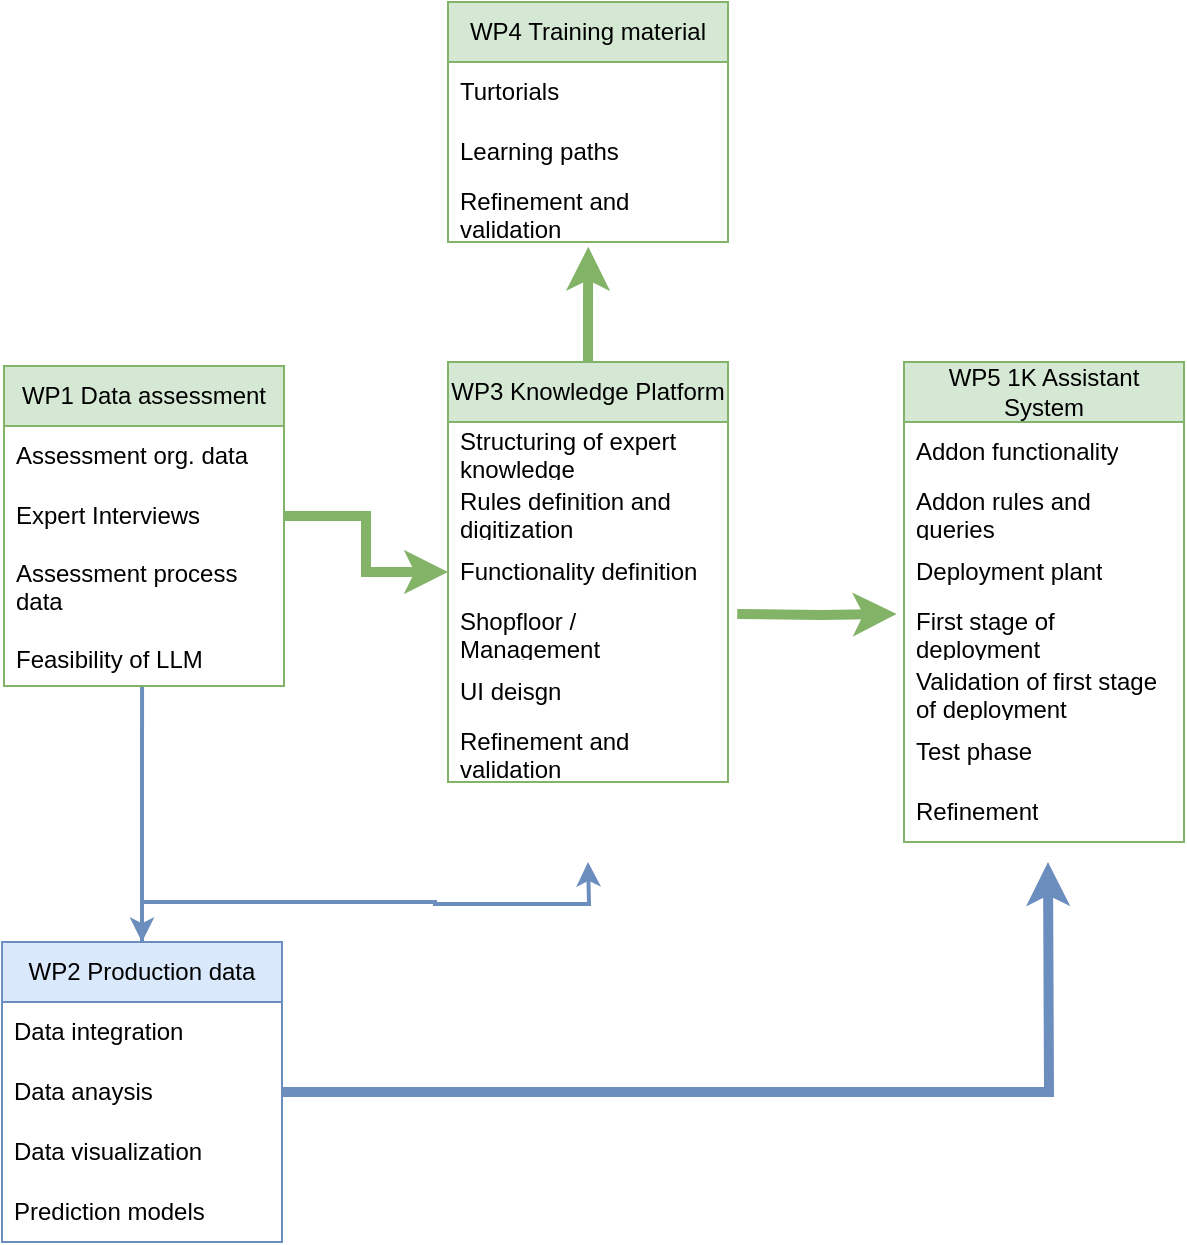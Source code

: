 <mxfile version="21.6.6" type="github">
  <diagram name="Seite-1" id="NLviwZArhk9H0bMJ9Qby">
    <mxGraphModel dx="1744" dy="990" grid="1" gridSize="10" guides="1" tooltips="1" connect="1" arrows="1" fold="1" page="1" pageScale="1" pageWidth="1169" pageHeight="827" math="0" shadow="0">
      <root>
        <mxCell id="0" />
        <mxCell id="1" parent="0" />
        <mxCell id="QSvsyt5XVw0lKaXECwNc-2" value="WP1 Data assessment" style="swimlane;fontStyle=0;childLayout=stackLayout;horizontal=1;startSize=30;horizontalStack=0;resizeParent=1;resizeParentMax=0;resizeLast=0;collapsible=1;marginBottom=0;whiteSpace=wrap;html=1;fillColor=#d5e8d4;strokeColor=#82b366;" parent="1" vertex="1">
          <mxGeometry x="138" y="232" width="140" height="160" as="geometry" />
        </mxCell>
        <mxCell id="QSvsyt5XVw0lKaXECwNc-3" value="Assessment org. data" style="text;strokeColor=none;fillColor=none;align=left;verticalAlign=middle;spacingLeft=4;spacingRight=4;overflow=hidden;points=[[0,0.5],[1,0.5]];portConstraint=eastwest;rotatable=0;whiteSpace=wrap;html=1;" parent="QSvsyt5XVw0lKaXECwNc-2" vertex="1">
          <mxGeometry y="30" width="140" height="30" as="geometry" />
        </mxCell>
        <mxCell id="QSvsyt5XVw0lKaXECwNc-4" value="Expert Interviews" style="text;strokeColor=none;fillColor=none;align=left;verticalAlign=middle;spacingLeft=4;spacingRight=4;overflow=hidden;points=[[0,0.5],[1,0.5]];portConstraint=eastwest;rotatable=0;whiteSpace=wrap;html=1;" parent="QSvsyt5XVw0lKaXECwNc-2" vertex="1">
          <mxGeometry y="60" width="140" height="30" as="geometry" />
        </mxCell>
        <mxCell id="QSvsyt5XVw0lKaXECwNc-5" value="Assessment process data&lt;br&gt;&lt;br&gt;Feasibility of LLM" style="text;strokeColor=none;fillColor=none;align=left;verticalAlign=middle;spacingLeft=4;spacingRight=4;overflow=hidden;points=[[0,0.5],[1,0.5]];portConstraint=eastwest;rotatable=0;whiteSpace=wrap;html=1;" parent="QSvsyt5XVw0lKaXECwNc-2" vertex="1">
          <mxGeometry y="90" width="140" height="70" as="geometry" />
        </mxCell>
        <mxCell id="QSvsyt5XVw0lKaXECwNc-8" value="WP2 Production data" style="swimlane;fontStyle=0;childLayout=stackLayout;horizontal=1;startSize=30;horizontalStack=0;resizeParent=1;resizeParentMax=0;resizeLast=0;collapsible=1;marginBottom=0;whiteSpace=wrap;html=1;fillColor=#dae8fc;strokeColor=#6c8ebf;" parent="1" vertex="1">
          <mxGeometry x="137" y="520" width="140" height="150" as="geometry" />
        </mxCell>
        <mxCell id="QSvsyt5XVw0lKaXECwNc-9" value="Data integration" style="text;strokeColor=none;fillColor=none;align=left;verticalAlign=middle;spacingLeft=4;spacingRight=4;overflow=hidden;points=[[0,0.5],[1,0.5]];portConstraint=eastwest;rotatable=0;whiteSpace=wrap;html=1;" parent="QSvsyt5XVw0lKaXECwNc-8" vertex="1">
          <mxGeometry y="30" width="140" height="30" as="geometry" />
        </mxCell>
        <mxCell id="QSvsyt5XVw0lKaXECwNc-10" value="Data anaysis" style="text;strokeColor=none;fillColor=none;align=left;verticalAlign=middle;spacingLeft=4;spacingRight=4;overflow=hidden;points=[[0,0.5],[1,0.5]];portConstraint=eastwest;rotatable=0;whiteSpace=wrap;html=1;" parent="QSvsyt5XVw0lKaXECwNc-8" vertex="1">
          <mxGeometry y="60" width="140" height="30" as="geometry" />
        </mxCell>
        <mxCell id="QSvsyt5XVw0lKaXECwNc-11" value="Data visualization" style="text;strokeColor=none;fillColor=none;align=left;verticalAlign=middle;spacingLeft=4;spacingRight=4;overflow=hidden;points=[[0,0.5],[1,0.5]];portConstraint=eastwest;rotatable=0;whiteSpace=wrap;html=1;" parent="QSvsyt5XVw0lKaXECwNc-8" vertex="1">
          <mxGeometry y="90" width="140" height="30" as="geometry" />
        </mxCell>
        <mxCell id="QSvsyt5XVw0lKaXECwNc-39" value="Prediction models" style="text;strokeColor=none;fillColor=none;align=left;verticalAlign=middle;spacingLeft=4;spacingRight=4;overflow=hidden;points=[[0,0.5],[1,0.5]];portConstraint=eastwest;rotatable=0;whiteSpace=wrap;html=1;" parent="QSvsyt5XVw0lKaXECwNc-8" vertex="1">
          <mxGeometry y="120" width="140" height="30" as="geometry" />
        </mxCell>
        <mxCell id="QSvsyt5XVw0lKaXECwNc-12" value="WP4 Training material" style="swimlane;fontStyle=0;childLayout=stackLayout;horizontal=1;startSize=30;horizontalStack=0;resizeParent=1;resizeParentMax=0;resizeLast=0;collapsible=1;marginBottom=0;whiteSpace=wrap;html=1;fillColor=#d5e8d4;strokeColor=#82b366;" parent="1" vertex="1">
          <mxGeometry x="360" y="50" width="140" height="120" as="geometry" />
        </mxCell>
        <mxCell id="QSvsyt5XVw0lKaXECwNc-13" value="Turtorials" style="text;strokeColor=none;fillColor=none;align=left;verticalAlign=middle;spacingLeft=4;spacingRight=4;overflow=hidden;points=[[0,0.5],[1,0.5]];portConstraint=eastwest;rotatable=0;whiteSpace=wrap;html=1;" parent="QSvsyt5XVw0lKaXECwNc-12" vertex="1">
          <mxGeometry y="30" width="140" height="30" as="geometry" />
        </mxCell>
        <mxCell id="QSvsyt5XVw0lKaXECwNc-14" value="Learning paths" style="text;strokeColor=none;fillColor=none;align=left;verticalAlign=middle;spacingLeft=4;spacingRight=4;overflow=hidden;points=[[0,0.5],[1,0.5]];portConstraint=eastwest;rotatable=0;whiteSpace=wrap;html=1;" parent="QSvsyt5XVw0lKaXECwNc-12" vertex="1">
          <mxGeometry y="60" width="140" height="30" as="geometry" />
        </mxCell>
        <mxCell id="QSvsyt5XVw0lKaXECwNc-18" value="Refinement and validation" style="text;strokeColor=none;fillColor=none;align=left;verticalAlign=middle;spacingLeft=4;spacingRight=4;overflow=hidden;points=[[0,0.5],[1,0.5]];portConstraint=eastwest;rotatable=0;whiteSpace=wrap;html=1;" parent="QSvsyt5XVw0lKaXECwNc-12" vertex="1">
          <mxGeometry y="90" width="140" height="30" as="geometry" />
        </mxCell>
        <mxCell id="QSvsyt5XVw0lKaXECwNc-19" value="WP3 Knowledge Platform" style="swimlane;fontStyle=0;childLayout=stackLayout;horizontal=1;startSize=30;horizontalStack=0;resizeParent=1;resizeParentMax=0;resizeLast=0;collapsible=1;marginBottom=0;whiteSpace=wrap;html=1;fillColor=#d5e8d4;strokeColor=#82b366;" parent="1" vertex="1">
          <mxGeometry x="360" y="230" width="140" height="210" as="geometry" />
        </mxCell>
        <mxCell id="QSvsyt5XVw0lKaXECwNc-20" value="Structuring of expert knowledge" style="text;strokeColor=none;fillColor=none;align=left;verticalAlign=middle;spacingLeft=4;spacingRight=4;overflow=hidden;points=[[0,0.5],[1,0.5]];portConstraint=eastwest;rotatable=0;whiteSpace=wrap;html=1;" parent="QSvsyt5XVw0lKaXECwNc-19" vertex="1">
          <mxGeometry y="30" width="140" height="30" as="geometry" />
        </mxCell>
        <mxCell id="QSvsyt5XVw0lKaXECwNc-21" value="Rules definition and digitization" style="text;strokeColor=none;fillColor=none;align=left;verticalAlign=middle;spacingLeft=4;spacingRight=4;overflow=hidden;points=[[0,0.5],[1,0.5]];portConstraint=eastwest;rotatable=0;whiteSpace=wrap;html=1;" parent="QSvsyt5XVw0lKaXECwNc-19" vertex="1">
          <mxGeometry y="60" width="140" height="30" as="geometry" />
        </mxCell>
        <mxCell id="QSvsyt5XVw0lKaXECwNc-22" value="Functionality definition" style="text;strokeColor=none;fillColor=none;align=left;verticalAlign=middle;spacingLeft=4;spacingRight=4;overflow=hidden;points=[[0,0.5],[1,0.5]];portConstraint=eastwest;rotatable=0;whiteSpace=wrap;html=1;" parent="QSvsyt5XVw0lKaXECwNc-19" vertex="1">
          <mxGeometry y="90" width="140" height="30" as="geometry" />
        </mxCell>
        <mxCell id="QSvsyt5XVw0lKaXECwNc-28" value="Shopfloor / Management" style="text;strokeColor=none;fillColor=none;align=left;verticalAlign=middle;spacingLeft=4;spacingRight=4;overflow=hidden;points=[[0,0.5],[1,0.5]];portConstraint=eastwest;rotatable=0;whiteSpace=wrap;html=1;" parent="QSvsyt5XVw0lKaXECwNc-19" vertex="1">
          <mxGeometry y="120" width="140" height="30" as="geometry" />
        </mxCell>
        <mxCell id="QSvsyt5XVw0lKaXECwNc-24" value="UI deisgn" style="text;strokeColor=none;fillColor=none;align=left;verticalAlign=middle;spacingLeft=4;spacingRight=4;overflow=hidden;points=[[0,0.5],[1,0.5]];portConstraint=eastwest;rotatable=0;whiteSpace=wrap;html=1;" parent="QSvsyt5XVw0lKaXECwNc-19" vertex="1">
          <mxGeometry y="150" width="140" height="30" as="geometry" />
        </mxCell>
        <mxCell id="QSvsyt5XVw0lKaXECwNc-25" value="Refinement and validation" style="text;strokeColor=none;fillColor=none;align=left;verticalAlign=middle;spacingLeft=4;spacingRight=4;overflow=hidden;points=[[0,0.5],[1,0.5]];portConstraint=eastwest;rotatable=0;whiteSpace=wrap;html=1;" parent="QSvsyt5XVw0lKaXECwNc-19" vertex="1">
          <mxGeometry y="180" width="140" height="30" as="geometry" />
        </mxCell>
        <mxCell id="QSvsyt5XVw0lKaXECwNc-29" value="WP5 1K Assistant System" style="swimlane;fontStyle=0;childLayout=stackLayout;horizontal=1;startSize=30;horizontalStack=0;resizeParent=1;resizeParentMax=0;resizeLast=0;collapsible=1;marginBottom=0;whiteSpace=wrap;html=1;fillColor=#d5e8d4;strokeColor=#82b366;" parent="1" vertex="1">
          <mxGeometry x="588" y="230" width="140" height="240" as="geometry" />
        </mxCell>
        <mxCell id="QSvsyt5XVw0lKaXECwNc-30" value="Addon functionality" style="text;strokeColor=none;fillColor=none;align=left;verticalAlign=middle;spacingLeft=4;spacingRight=4;overflow=hidden;points=[[0,0.5],[1,0.5]];portConstraint=eastwest;rotatable=0;whiteSpace=wrap;html=1;" parent="QSvsyt5XVw0lKaXECwNc-29" vertex="1">
          <mxGeometry y="30" width="140" height="30" as="geometry" />
        </mxCell>
        <mxCell id="QSvsyt5XVw0lKaXECwNc-31" value="Addon rules and queries" style="text;strokeColor=none;fillColor=none;align=left;verticalAlign=middle;spacingLeft=4;spacingRight=4;overflow=hidden;points=[[0,0.5],[1,0.5]];portConstraint=eastwest;rotatable=0;whiteSpace=wrap;html=1;" parent="QSvsyt5XVw0lKaXECwNc-29" vertex="1">
          <mxGeometry y="60" width="140" height="30" as="geometry" />
        </mxCell>
        <mxCell id="QSvsyt5XVw0lKaXECwNc-32" value="Deployment plant" style="text;strokeColor=none;fillColor=none;align=left;verticalAlign=middle;spacingLeft=4;spacingRight=4;overflow=hidden;points=[[0,0.5],[1,0.5]];portConstraint=eastwest;rotatable=0;whiteSpace=wrap;html=1;" parent="QSvsyt5XVw0lKaXECwNc-29" vertex="1">
          <mxGeometry y="90" width="140" height="30" as="geometry" />
        </mxCell>
        <mxCell id="QSvsyt5XVw0lKaXECwNc-33" value="First stage of deployment" style="text;strokeColor=none;fillColor=none;align=left;verticalAlign=middle;spacingLeft=4;spacingRight=4;overflow=hidden;points=[[0,0.5],[1,0.5]];portConstraint=eastwest;rotatable=0;whiteSpace=wrap;html=1;" parent="QSvsyt5XVw0lKaXECwNc-29" vertex="1">
          <mxGeometry y="120" width="140" height="30" as="geometry" />
        </mxCell>
        <mxCell id="QSvsyt5XVw0lKaXECwNc-36" value="Validation of first stage of deployment" style="text;strokeColor=none;fillColor=none;align=left;verticalAlign=middle;spacingLeft=4;spacingRight=4;overflow=hidden;points=[[0,0.5],[1,0.5]];portConstraint=eastwest;rotatable=0;whiteSpace=wrap;html=1;" parent="QSvsyt5XVw0lKaXECwNc-29" vertex="1">
          <mxGeometry y="150" width="140" height="30" as="geometry" />
        </mxCell>
        <mxCell id="QSvsyt5XVw0lKaXECwNc-34" value="Test phase" style="text;strokeColor=none;fillColor=none;align=left;verticalAlign=middle;spacingLeft=4;spacingRight=4;overflow=hidden;points=[[0,0.5],[1,0.5]];portConstraint=eastwest;rotatable=0;whiteSpace=wrap;html=1;" parent="QSvsyt5XVw0lKaXECwNc-29" vertex="1">
          <mxGeometry y="180" width="140" height="30" as="geometry" />
        </mxCell>
        <mxCell id="QSvsyt5XVw0lKaXECwNc-35" value="Refinement" style="text;strokeColor=none;fillColor=none;align=left;verticalAlign=middle;spacingLeft=4;spacingRight=4;overflow=hidden;points=[[0,0.5],[1,0.5]];portConstraint=eastwest;rotatable=0;whiteSpace=wrap;html=1;" parent="QSvsyt5XVw0lKaXECwNc-29" vertex="1">
          <mxGeometry y="210" width="140" height="30" as="geometry" />
        </mxCell>
        <mxCell id="QSvsyt5XVw0lKaXECwNc-41" value="" style="edgeStyle=orthogonalEdgeStyle;rounded=0;orthogonalLoop=1;jettySize=auto;html=1;fillColor=#d5e8d4;strokeColor=#82b366;strokeWidth=5;entryX=-0.026;entryY=0.2;entryDx=0;entryDy=0;entryPerimeter=0;exitX=1.033;exitY=0.2;exitDx=0;exitDy=0;exitPerimeter=0;" parent="1" target="QSvsyt5XVw0lKaXECwNc-33" edge="1">
          <mxGeometry relative="1" as="geometry">
            <mxPoint x="504.62" y="356" as="sourcePoint" />
            <mxPoint x="360" y="360" as="targetPoint" />
          </mxGeometry>
        </mxCell>
        <mxCell id="QSvsyt5XVw0lKaXECwNc-53" value="" style="edgeStyle=orthogonalEdgeStyle;rounded=0;orthogonalLoop=1;jettySize=auto;html=1;fillColor=#dae8fc;strokeColor=#6c8ebf;strokeWidth=2;exitX=0.5;exitY=0;exitDx=0;exitDy=0;" parent="1" source="QSvsyt5XVw0lKaXECwNc-8" edge="1">
          <mxGeometry relative="1" as="geometry">
            <mxPoint x="291" y="357" as="sourcePoint" />
            <mxPoint x="430" y="480" as="targetPoint" />
          </mxGeometry>
        </mxCell>
        <mxCell id="QSvsyt5XVw0lKaXECwNc-56" value="" style="edgeStyle=orthogonalEdgeStyle;rounded=0;orthogonalLoop=1;jettySize=auto;html=1;fillColor=#dae8fc;strokeColor=#6c8ebf;strokeWidth=5;exitX=1;exitY=0.5;exitDx=0;exitDy=0;" parent="1" source="QSvsyt5XVw0lKaXECwNc-10" edge="1">
          <mxGeometry relative="1" as="geometry">
            <mxPoint x="666" y="480" as="sourcePoint" />
            <mxPoint x="660" y="480" as="targetPoint" />
          </mxGeometry>
        </mxCell>
        <mxCell id="QSvsyt5XVw0lKaXECwNc-57" value="" style="edgeStyle=orthogonalEdgeStyle;rounded=0;orthogonalLoop=1;jettySize=auto;html=1;fillColor=#d5e8d4;strokeColor=#82b366;strokeWidth=5;entryX=0.501;entryY=1.08;entryDx=0;entryDy=0;entryPerimeter=0;exitX=0.5;exitY=0;exitDx=0;exitDy=0;" parent="1" source="QSvsyt5XVw0lKaXECwNc-19" target="QSvsyt5XVw0lKaXECwNc-18" edge="1">
          <mxGeometry relative="1" as="geometry">
            <mxPoint x="291" y="357" as="sourcePoint" />
            <mxPoint x="368" y="357" as="targetPoint" />
            <Array as="points">
              <mxPoint x="430" y="200" />
              <mxPoint x="430" y="200" />
            </Array>
          </mxGeometry>
        </mxCell>
        <mxCell id="QSvsyt5XVw0lKaXECwNc-59" value="" style="edgeStyle=orthogonalEdgeStyle;rounded=0;orthogonalLoop=1;jettySize=auto;html=1;fillColor=#dae8fc;strokeColor=#6c8ebf;strokeWidth=2;entryX=0.5;entryY=0;entryDx=0;entryDy=0;exitX=0.493;exitY=1.007;exitDx=0;exitDy=0;exitPerimeter=0;" parent="1" source="QSvsyt5XVw0lKaXECwNc-5" target="QSvsyt5XVw0lKaXECwNc-8" edge="1">
          <mxGeometry relative="1" as="geometry">
            <mxPoint x="180" y="480" as="sourcePoint" />
            <mxPoint x="257" y="480" as="targetPoint" />
          </mxGeometry>
        </mxCell>
        <mxCell id="VPfm2qZbTsnXouOpIg9V-2" value="" style="edgeStyle=orthogonalEdgeStyle;rounded=0;orthogonalLoop=1;jettySize=auto;html=1;fillColor=#d5e8d4;strokeColor=#82b366;strokeWidth=5;" parent="1" source="QSvsyt5XVw0lKaXECwNc-4" target="QSvsyt5XVw0lKaXECwNc-22" edge="1">
          <mxGeometry relative="1" as="geometry" />
        </mxCell>
      </root>
    </mxGraphModel>
  </diagram>
</mxfile>
